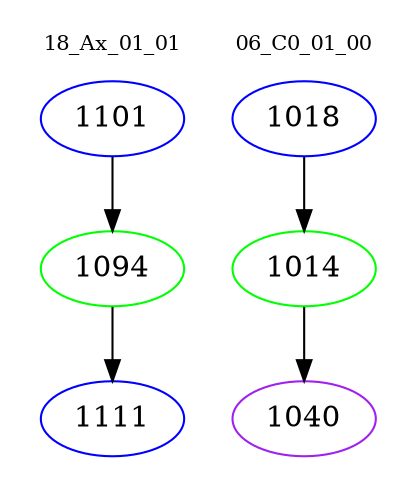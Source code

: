 digraph{
subgraph cluster_0 {
color = white
label = "18_Ax_01_01";
fontsize=10;
T0_1101 [label="1101", color="blue"]
T0_1101 -> T0_1094 [color="black"]
T0_1094 [label="1094", color="green"]
T0_1094 -> T0_1111 [color="black"]
T0_1111 [label="1111", color="blue"]
}
subgraph cluster_1 {
color = white
label = "06_C0_01_00";
fontsize=10;
T1_1018 [label="1018", color="blue"]
T1_1018 -> T1_1014 [color="black"]
T1_1014 [label="1014", color="green"]
T1_1014 -> T1_1040 [color="black"]
T1_1040 [label="1040", color="purple"]
}
}
